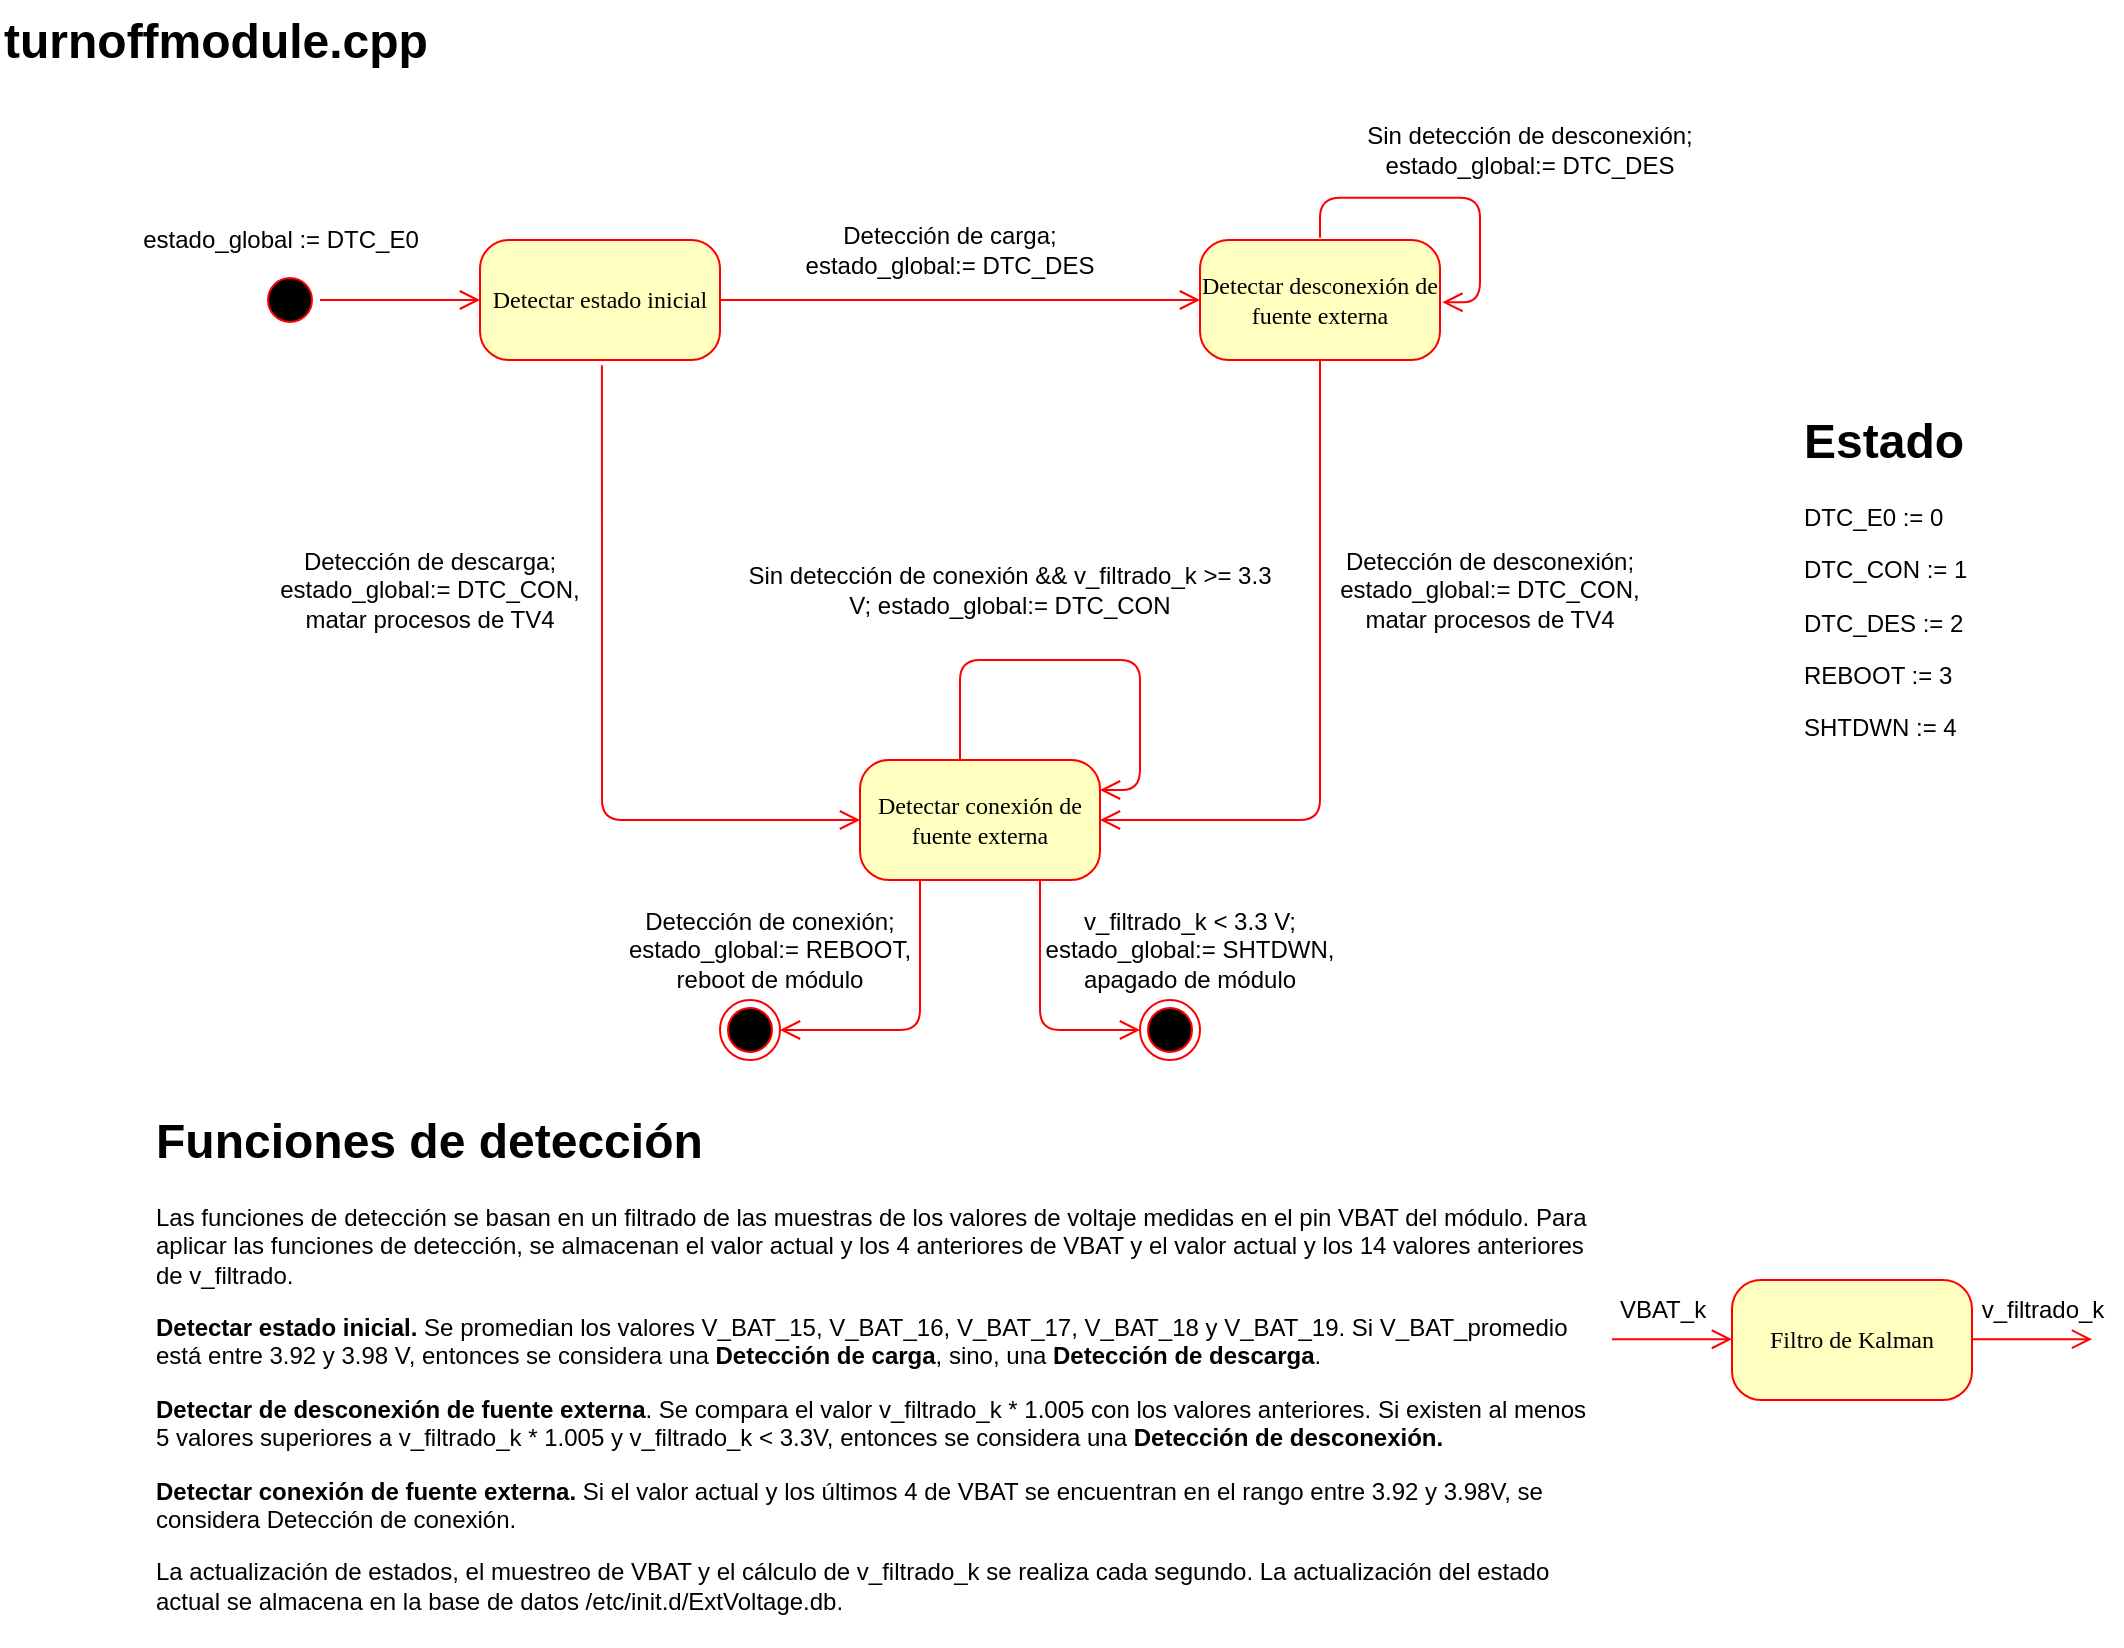 <mxfile version="28.0.7">
  <diagram name="Page-1" id="58cdce13-f638-feb5-8d6f-7d28b1aa9fa0">
    <mxGraphModel dx="1657" dy="838" grid="1" gridSize="10" guides="1" tooltips="1" connect="1" arrows="1" fold="1" page="1" pageScale="1" pageWidth="1100" pageHeight="850" background="none" math="0" shadow="0">
      <root>
        <mxCell id="0" />
        <mxCell id="1" parent="0" />
        <mxCell id="382b91b5511bd0f7-1" value="" style="ellipse;html=1;shape=startState;fillColor=#000000;strokeColor=#ff0000;rounded=1;shadow=0;comic=0;labelBackgroundColor=none;fontFamily=Verdana;fontSize=12;fontColor=#000000;align=center;direction=south;" parent="1" vertex="1">
          <mxGeometry x="130" y="135" width="30" height="30" as="geometry" />
        </mxCell>
        <mxCell id="382b91b5511bd0f7-6" value="Detectar estado inicial" style="rounded=1;whiteSpace=wrap;html=1;arcSize=24;fillColor=#ffffc0;strokeColor=#ff0000;shadow=0;comic=0;labelBackgroundColor=none;fontFamily=Verdana;fontSize=12;fontColor=#000000;align=center;" parent="1" vertex="1">
          <mxGeometry x="240" y="120" width="120" height="60" as="geometry" />
        </mxCell>
        <mxCell id="2a3bc250acf0617d-9" style="edgeStyle=orthogonalEdgeStyle;html=1;labelBackgroundColor=none;endArrow=open;endSize=8;strokeColor=#ff0000;fontFamily=Verdana;fontSize=12;align=left;" parent="1" source="382b91b5511bd0f7-1" target="382b91b5511bd0f7-6" edge="1">
          <mxGeometry relative="1" as="geometry" />
        </mxCell>
        <mxCell id="24f968d109e7d6b4-3" value="" style="ellipse;html=1;shape=endState;fillColor=#000000;strokeColor=#ff0000;rounded=1;shadow=0;comic=0;labelBackgroundColor=none;fontFamily=Verdana;fontSize=12;fontColor=#000000;align=center;" parent="1" vertex="1">
          <mxGeometry x="360" y="500" width="30" height="30" as="geometry" />
        </mxCell>
        <mxCell id="rniwRAkn4TTbXeauMenW-1" value="Detectar conexión de fuente externa" style="rounded=1;whiteSpace=wrap;html=1;arcSize=24;fillColor=#ffffc0;strokeColor=#ff0000;shadow=0;comic=0;labelBackgroundColor=none;fontFamily=Verdana;fontSize=12;fontColor=#000000;align=center;" parent="1" vertex="1">
          <mxGeometry x="430" y="380" width="120" height="60" as="geometry" />
        </mxCell>
        <mxCell id="rniwRAkn4TTbXeauMenW-3" value="estado_global := DTC_E0" style="text;html=1;align=center;verticalAlign=middle;resizable=0;points=[];autosize=1;strokeColor=none;fillColor=none;" parent="1" vertex="1">
          <mxGeometry x="60" y="105" width="160" height="30" as="geometry" />
        </mxCell>
        <mxCell id="rniwRAkn4TTbXeauMenW-4" value="Detectar desconexión de fuente externa" style="rounded=1;whiteSpace=wrap;html=1;arcSize=24;fillColor=#ffffc0;strokeColor=#ff0000;shadow=0;comic=0;labelBackgroundColor=none;fontFamily=Verdana;fontSize=12;fontColor=#000000;align=center;" parent="1" vertex="1">
          <mxGeometry x="600" y="120" width="120" height="60" as="geometry" />
        </mxCell>
        <mxCell id="rniwRAkn4TTbXeauMenW-7" style="edgeStyle=orthogonalEdgeStyle;html=1;labelBackgroundColor=none;endArrow=open;endSize=8;strokeColor=#ff0000;fontFamily=Verdana;fontSize=12;align=left;exitX=1;exitY=0.5;exitDx=0;exitDy=0;entryX=0;entryY=0.5;entryDx=0;entryDy=0;" parent="1" source="382b91b5511bd0f7-6" target="rniwRAkn4TTbXeauMenW-4" edge="1">
          <mxGeometry relative="1" as="geometry">
            <mxPoint x="370" y="155" as="sourcePoint" />
            <mxPoint x="450" y="155" as="targetPoint" />
          </mxGeometry>
        </mxCell>
        <mxCell id="rniwRAkn4TTbXeauMenW-9" style="edgeStyle=orthogonalEdgeStyle;html=1;labelBackgroundColor=none;endArrow=open;endSize=8;strokeColor=#ff0000;fontFamily=Verdana;fontSize=12;align=left;exitX=0.508;exitY=1.043;exitDx=0;exitDy=0;entryX=0;entryY=0.5;entryDx=0;entryDy=0;exitPerimeter=0;" parent="1" source="382b91b5511bd0f7-6" target="rniwRAkn4TTbXeauMenW-1" edge="1">
          <mxGeometry relative="1" as="geometry">
            <mxPoint x="320" y="190" as="sourcePoint" />
            <mxPoint x="450" y="190" as="targetPoint" />
            <Array as="points">
              <mxPoint x="301" y="410" />
            </Array>
          </mxGeometry>
        </mxCell>
        <mxCell id="rniwRAkn4TTbXeauMenW-10" value="Detección de carga; estado_global:= DTC_DES" style="text;html=1;align=center;verticalAlign=middle;whiteSpace=wrap;rounded=0;" parent="1" vertex="1">
          <mxGeometry x="390" y="110" width="170" height="30" as="geometry" />
        </mxCell>
        <mxCell id="rniwRAkn4TTbXeauMenW-11" value="Sin detección de desconexión; estado_global:= DTC_DES" style="text;html=1;align=center;verticalAlign=middle;whiteSpace=wrap;rounded=0;" parent="1" vertex="1">
          <mxGeometry x="680" y="60" width="170" height="30" as="geometry" />
        </mxCell>
        <mxCell id="rniwRAkn4TTbXeauMenW-12" style="edgeStyle=orthogonalEdgeStyle;html=1;labelBackgroundColor=none;endArrow=open;endSize=8;strokeColor=#ff0000;fontFamily=Verdana;fontSize=12;align=left;exitX=0.5;exitY=0;exitDx=0;exitDy=0;entryX=1.01;entryY=0.538;entryDx=0;entryDy=0;entryPerimeter=0;" parent="1" edge="1">
          <mxGeometry relative="1" as="geometry">
            <mxPoint x="660" y="118.86" as="sourcePoint" />
            <mxPoint x="721.2" y="151.14" as="targetPoint" />
            <Array as="points">
              <mxPoint x="740" y="98.86" />
            </Array>
          </mxGeometry>
        </mxCell>
        <mxCell id="rniwRAkn4TTbXeauMenW-13" value="Detección de descarga; estado_global:= DTC_CON,&lt;div&gt;matar procesos de TV4&lt;/div&gt;" style="text;html=1;align=center;verticalAlign=middle;whiteSpace=wrap;rounded=0;" parent="1" vertex="1">
          <mxGeometry x="130" y="270" width="170" height="50" as="geometry" />
        </mxCell>
        <mxCell id="rniwRAkn4TTbXeauMenW-14" style="edgeStyle=orthogonalEdgeStyle;html=1;labelBackgroundColor=none;endArrow=open;endSize=8;strokeColor=#ff0000;fontFamily=Verdana;fontSize=12;align=left;exitX=0.5;exitY=1;exitDx=0;exitDy=0;entryX=1;entryY=0.5;entryDx=0;entryDy=0;" parent="1" source="rniwRAkn4TTbXeauMenW-4" target="rniwRAkn4TTbXeauMenW-1" edge="1">
          <mxGeometry relative="1" as="geometry">
            <mxPoint x="840" y="200" as="sourcePoint" />
            <mxPoint x="901.2" y="232.28" as="targetPoint" />
            <Array as="points">
              <mxPoint x="660" y="410" />
            </Array>
          </mxGeometry>
        </mxCell>
        <mxCell id="rniwRAkn4TTbXeauMenW-15" value="Detección de desconexión; estado_global:= DTC_CON,&lt;div&gt;matar procesos de TV4&lt;/div&gt;" style="text;html=1;align=center;verticalAlign=middle;whiteSpace=wrap;rounded=0;" parent="1" vertex="1">
          <mxGeometry x="660" y="270" width="170" height="50" as="geometry" />
        </mxCell>
        <mxCell id="rniwRAkn4TTbXeauMenW-16" style="edgeStyle=orthogonalEdgeStyle;html=1;labelBackgroundColor=none;endArrow=open;endSize=8;strokeColor=#ff0000;fontFamily=Verdana;fontSize=12;align=left;exitX=0.5;exitY=0;exitDx=0;exitDy=0;entryX=1;entryY=0.25;entryDx=0;entryDy=0;" parent="1" target="rniwRAkn4TTbXeauMenW-1" edge="1">
          <mxGeometry relative="1" as="geometry">
            <mxPoint x="480" y="380" as="sourcePoint" />
            <mxPoint x="541.2" y="412.28" as="targetPoint" />
            <Array as="points">
              <mxPoint x="480" y="330" />
              <mxPoint x="570" y="330" />
              <mxPoint x="570" y="395" />
            </Array>
          </mxGeometry>
        </mxCell>
        <mxCell id="rniwRAkn4TTbXeauMenW-17" value="Sin detección de conexión &amp;amp;&amp;amp; v_filtrado_k &amp;gt;= 3.3 V; estado_global:= DTC_CON" style="text;html=1;align=center;verticalAlign=middle;whiteSpace=wrap;rounded=0;" parent="1" vertex="1">
          <mxGeometry x="370" y="270" width="270" height="50" as="geometry" />
        </mxCell>
        <mxCell id="rniwRAkn4TTbXeauMenW-18" value="" style="ellipse;html=1;shape=endState;fillColor=#000000;strokeColor=#ff0000;rounded=1;shadow=0;comic=0;labelBackgroundColor=none;fontFamily=Verdana;fontSize=12;fontColor=#000000;align=center;" parent="1" vertex="1">
          <mxGeometry x="570" y="500" width="30" height="30" as="geometry" />
        </mxCell>
        <mxCell id="rniwRAkn4TTbXeauMenW-20" style="edgeStyle=orthogonalEdgeStyle;html=1;labelBackgroundColor=none;endArrow=open;endSize=8;strokeColor=#ff0000;fontFamily=Verdana;fontSize=12;align=left;exitX=0.25;exitY=1;exitDx=0;exitDy=0;entryX=1;entryY=0.5;entryDx=0;entryDy=0;" parent="1" source="rniwRAkn4TTbXeauMenW-1" target="24f968d109e7d6b4-3" edge="1">
          <mxGeometry relative="1" as="geometry">
            <mxPoint x="480" y="510" as="sourcePoint" />
            <mxPoint x="609" y="737" as="targetPoint" />
            <Array as="points">
              <mxPoint x="460" y="515" />
            </Array>
          </mxGeometry>
        </mxCell>
        <mxCell id="rniwRAkn4TTbXeauMenW-22" value="Detección de conexión;&lt;div&gt;estado_global:= REBOOT,&lt;/div&gt;&lt;div&gt;reboot de módulo&lt;/div&gt;" style="text;html=1;align=center;verticalAlign=middle;whiteSpace=wrap;rounded=0;" parent="1" vertex="1">
          <mxGeometry x="310" y="450" width="150" height="50" as="geometry" />
        </mxCell>
        <mxCell id="rniwRAkn4TTbXeauMenW-24" style="edgeStyle=orthogonalEdgeStyle;html=1;labelBackgroundColor=none;endArrow=open;endSize=8;strokeColor=#ff0000;fontFamily=Verdana;fontSize=12;align=left;exitX=0.75;exitY=1;exitDx=0;exitDy=0;entryX=0;entryY=0.5;entryDx=0;entryDy=0;" parent="1" source="rniwRAkn4TTbXeauMenW-1" target="rniwRAkn4TTbXeauMenW-18" edge="1">
          <mxGeometry relative="1" as="geometry">
            <mxPoint x="830" y="370" as="sourcePoint" />
            <mxPoint x="760" y="445" as="targetPoint" />
            <Array as="points">
              <mxPoint x="520" y="515" />
            </Array>
          </mxGeometry>
        </mxCell>
        <mxCell id="rniwRAkn4TTbXeauMenW-25" value="v_filtrado_k &amp;lt; 3.3 V;&lt;div&gt;estado_global:= SHTDWN,&lt;/div&gt;&lt;div&gt;apagado de módulo&lt;/div&gt;" style="text;html=1;align=center;verticalAlign=middle;whiteSpace=wrap;rounded=0;" parent="1" vertex="1">
          <mxGeometry x="520" y="450" width="150" height="50" as="geometry" />
        </mxCell>
        <mxCell id="rniwRAkn4TTbXeauMenW-27" value="&lt;h1 style=&quot;margin-top: 0px;&quot;&gt;Funciones de detección&lt;/h1&gt;&lt;p&gt;Las funciones de detección se basan en un filtrado de las muestras de los valores de voltaje medidas en el pin VBAT del módulo. Para aplicar las funciones de detección, se almacenan el valor actual y los 4 anteriores de VBAT y el valor actual y los 14 valores anteriores de v_filtrado.&lt;/p&gt;&lt;p&gt;&lt;b&gt;Detectar estado inicial.&lt;/b&gt;&amp;nbsp;Se promedian los valores V_BAT_15,&amp;nbsp;&lt;span style=&quot;background-color: transparent; color: light-dark(rgb(0, 0, 0), rgb(255, 255, 255));&quot;&gt;V_BAT_16,&amp;nbsp;&lt;/span&gt;&lt;span style=&quot;background-color: transparent; color: light-dark(rgb(0, 0, 0), rgb(255, 255, 255));&quot;&gt;V_BAT_17,&amp;nbsp;&lt;/span&gt;&lt;span style=&quot;background-color: transparent; color: light-dark(rgb(0, 0, 0), rgb(255, 255, 255));&quot;&gt;V_BAT_18 y&amp;nbsp;&lt;/span&gt;&lt;span style=&quot;background-color: transparent; color: light-dark(rgb(0, 0, 0), rgb(255, 255, 255));&quot;&gt;V_BAT_19. Si V_BAT_promedio está entre 3.92 y 3.98 V, entonces se considera una &lt;b&gt;Detección de carga&lt;/b&gt;, sino, una &lt;b&gt;Detección de descarga&lt;/b&gt;.&amp;nbsp;&lt;/span&gt;&lt;/p&gt;&lt;p&gt;&lt;b&gt;Detectar de desconexión de fuente externa&lt;/b&gt;. Se compara el valor v_filtrado_k * 1.005 con los valores anteriores. Si existen al menos 5 valores superiores a v_filtrado_k * 1.005 y v_filtrado_k &amp;lt; 3.3V, entonces se considera una &lt;b&gt;Detección de desconexión.&lt;/b&gt;&lt;/p&gt;&lt;p&gt;&lt;b&gt;Detectar conexión de fuente externa. &lt;/b&gt;Si el valor actual y los últimos 4 de VBAT se encuentran en el rango entre 3.92 y 3.98V, se considera Detección de conexión.&lt;/p&gt;&lt;p&gt;La actualización de estados, el muestreo de VBAT y el cálculo de v_filtrado_k se realiza cada segundo. La actualización del estado actual se almacena en la base de datos /etc/init.d/ExtVoltage.db.&lt;/p&gt;" style="text;html=1;whiteSpace=wrap;overflow=hidden;rounded=0;" parent="1" vertex="1">
          <mxGeometry x="76" y="550" width="720" height="270" as="geometry" />
        </mxCell>
        <mxCell id="rniwRAkn4TTbXeauMenW-28" value="Filtro de Kalman" style="rounded=1;whiteSpace=wrap;html=1;arcSize=24;fillColor=#ffffc0;strokeColor=#ff0000;shadow=0;comic=0;labelBackgroundColor=none;fontFamily=Verdana;fontSize=12;fontColor=#000000;align=center;" parent="1" vertex="1">
          <mxGeometry x="866" y="640" width="120" height="60" as="geometry" />
        </mxCell>
        <mxCell id="rniwRAkn4TTbXeauMenW-30" style="edgeStyle=orthogonalEdgeStyle;html=1;labelBackgroundColor=none;endArrow=open;endSize=8;strokeColor=#ff0000;fontFamily=Verdana;fontSize=12;align=left;entryX=0;entryY=0.5;entryDx=0;entryDy=0;" parent="1" edge="1">
          <mxGeometry relative="1" as="geometry">
            <mxPoint x="806" y="669.62" as="sourcePoint" />
            <mxPoint x="866" y="669.62" as="targetPoint" />
          </mxGeometry>
        </mxCell>
        <mxCell id="rniwRAkn4TTbXeauMenW-31" style="edgeStyle=orthogonalEdgeStyle;html=1;labelBackgroundColor=none;endArrow=open;endSize=8;strokeColor=#ff0000;fontFamily=Verdana;fontSize=12;align=left;entryX=0;entryY=0.5;entryDx=0;entryDy=0;" parent="1" edge="1">
          <mxGeometry relative="1" as="geometry">
            <mxPoint x="986" y="669.62" as="sourcePoint" />
            <mxPoint x="1046" y="669.62" as="targetPoint" />
            <Array as="points">
              <mxPoint x="1026" y="669.62" />
              <mxPoint x="1026" y="669.62" />
            </Array>
          </mxGeometry>
        </mxCell>
        <mxCell id="rniwRAkn4TTbXeauMenW-32" value="VBAT_k" style="text;html=1;align=center;verticalAlign=middle;resizable=0;points=[];autosize=1;strokeColor=none;fillColor=none;" parent="1" vertex="1">
          <mxGeometry x="796" y="640" width="70" height="30" as="geometry" />
        </mxCell>
        <mxCell id="rniwRAkn4TTbXeauMenW-33" value="v_filtrado_k" style="text;html=1;align=center;verticalAlign=middle;resizable=0;points=[];autosize=1;strokeColor=none;fillColor=none;" parent="1" vertex="1">
          <mxGeometry x="981" y="640" width="80" height="30" as="geometry" />
        </mxCell>
        <mxCell id="-ktJIrFalUcWvJaHLv5J-1" value="&lt;h1 style=&quot;margin-top: 0px;&quot;&gt;Estado&lt;/h1&gt;&lt;p&gt;DTC_E0 := 0&lt;/p&gt;&lt;p&gt;DTC_CON := 1&lt;/p&gt;&lt;p&gt;DTC_DES := 2&lt;/p&gt;&lt;p&gt;REBOOT := 3&lt;/p&gt;&lt;p&gt;SHTDWN := 4&lt;/p&gt;" style="text;html=1;whiteSpace=wrap;overflow=hidden;rounded=0;" parent="1" vertex="1">
          <mxGeometry x="900" y="200" width="110" height="190" as="geometry" />
        </mxCell>
        <mxCell id="BQMHnPqkqkYQ4VqijNL8-1" value="&lt;h1 style=&quot;margin-top: 0px;&quot;&gt;turnoffmodule.cpp&lt;/h1&gt;" style="text;html=1;whiteSpace=wrap;overflow=hidden;rounded=0;" vertex="1" parent="1">
          <mxGeometry width="240" height="40" as="geometry" />
        </mxCell>
      </root>
    </mxGraphModel>
  </diagram>
</mxfile>
